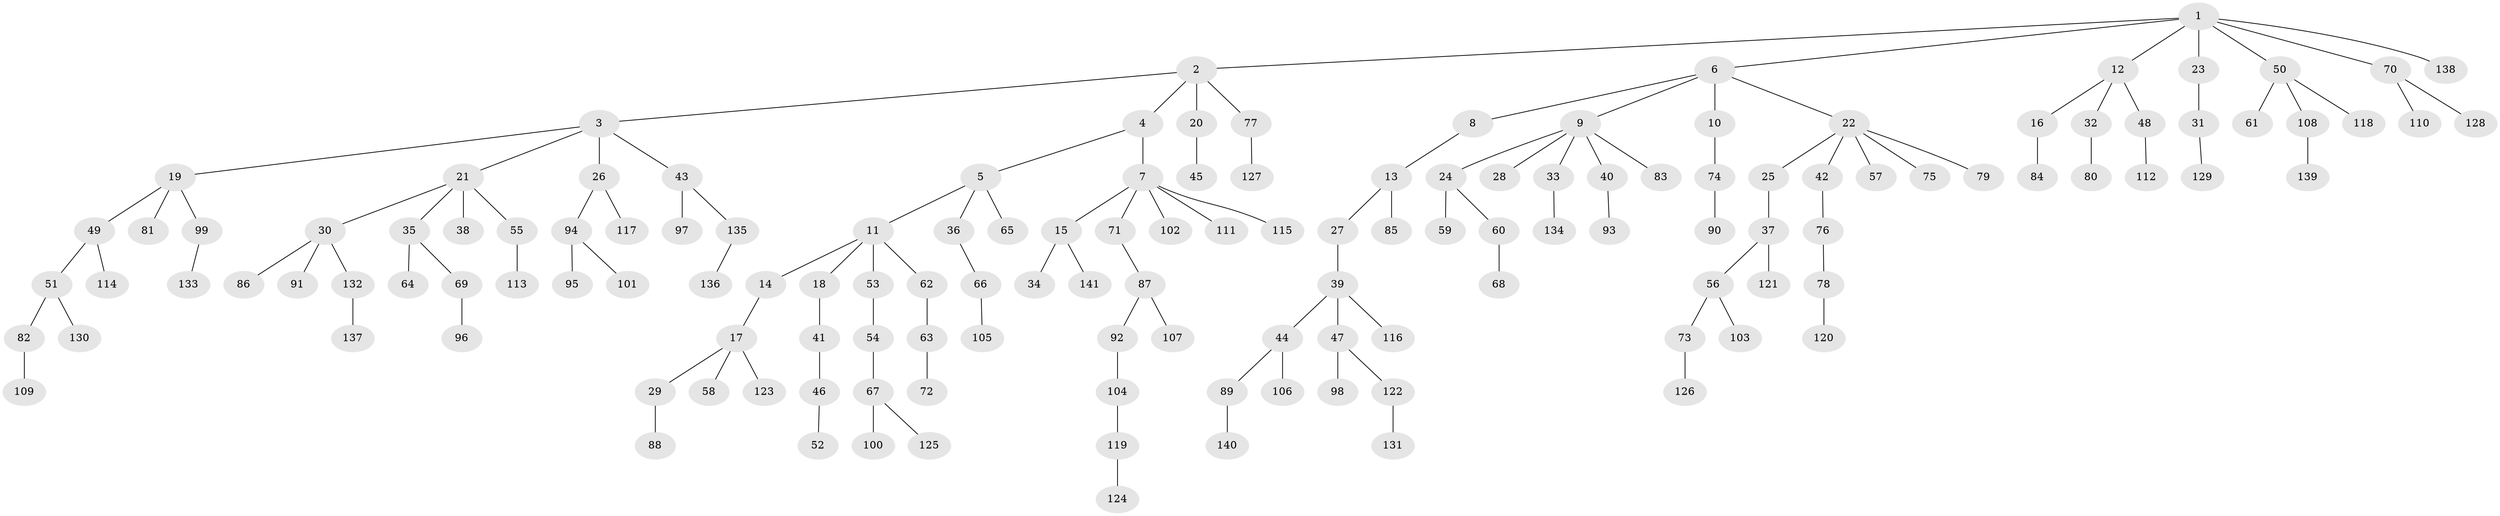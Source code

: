 // coarse degree distribution, {8: 0.010416666666666666, 5: 0.08333333333333333, 7: 0.010416666666666666, 3: 0.10416666666666667, 2: 0.23958333333333334, 4: 0.020833333333333332, 1: 0.53125}
// Generated by graph-tools (version 1.1) at 2025/42/03/06/25 10:42:04]
// undirected, 141 vertices, 140 edges
graph export_dot {
graph [start="1"]
  node [color=gray90,style=filled];
  1;
  2;
  3;
  4;
  5;
  6;
  7;
  8;
  9;
  10;
  11;
  12;
  13;
  14;
  15;
  16;
  17;
  18;
  19;
  20;
  21;
  22;
  23;
  24;
  25;
  26;
  27;
  28;
  29;
  30;
  31;
  32;
  33;
  34;
  35;
  36;
  37;
  38;
  39;
  40;
  41;
  42;
  43;
  44;
  45;
  46;
  47;
  48;
  49;
  50;
  51;
  52;
  53;
  54;
  55;
  56;
  57;
  58;
  59;
  60;
  61;
  62;
  63;
  64;
  65;
  66;
  67;
  68;
  69;
  70;
  71;
  72;
  73;
  74;
  75;
  76;
  77;
  78;
  79;
  80;
  81;
  82;
  83;
  84;
  85;
  86;
  87;
  88;
  89;
  90;
  91;
  92;
  93;
  94;
  95;
  96;
  97;
  98;
  99;
  100;
  101;
  102;
  103;
  104;
  105;
  106;
  107;
  108;
  109;
  110;
  111;
  112;
  113;
  114;
  115;
  116;
  117;
  118;
  119;
  120;
  121;
  122;
  123;
  124;
  125;
  126;
  127;
  128;
  129;
  130;
  131;
  132;
  133;
  134;
  135;
  136;
  137;
  138;
  139;
  140;
  141;
  1 -- 2;
  1 -- 6;
  1 -- 12;
  1 -- 23;
  1 -- 50;
  1 -- 70;
  1 -- 138;
  2 -- 3;
  2 -- 4;
  2 -- 20;
  2 -- 77;
  3 -- 19;
  3 -- 21;
  3 -- 26;
  3 -- 43;
  4 -- 5;
  4 -- 7;
  5 -- 11;
  5 -- 36;
  5 -- 65;
  6 -- 8;
  6 -- 9;
  6 -- 10;
  6 -- 22;
  7 -- 15;
  7 -- 71;
  7 -- 102;
  7 -- 111;
  7 -- 115;
  8 -- 13;
  9 -- 24;
  9 -- 28;
  9 -- 33;
  9 -- 40;
  9 -- 83;
  10 -- 74;
  11 -- 14;
  11 -- 18;
  11 -- 53;
  11 -- 62;
  12 -- 16;
  12 -- 32;
  12 -- 48;
  13 -- 27;
  13 -- 85;
  14 -- 17;
  15 -- 34;
  15 -- 141;
  16 -- 84;
  17 -- 29;
  17 -- 58;
  17 -- 123;
  18 -- 41;
  19 -- 49;
  19 -- 81;
  19 -- 99;
  20 -- 45;
  21 -- 30;
  21 -- 35;
  21 -- 38;
  21 -- 55;
  22 -- 25;
  22 -- 42;
  22 -- 57;
  22 -- 75;
  22 -- 79;
  23 -- 31;
  24 -- 59;
  24 -- 60;
  25 -- 37;
  26 -- 94;
  26 -- 117;
  27 -- 39;
  29 -- 88;
  30 -- 86;
  30 -- 91;
  30 -- 132;
  31 -- 129;
  32 -- 80;
  33 -- 134;
  35 -- 64;
  35 -- 69;
  36 -- 66;
  37 -- 56;
  37 -- 121;
  39 -- 44;
  39 -- 47;
  39 -- 116;
  40 -- 93;
  41 -- 46;
  42 -- 76;
  43 -- 97;
  43 -- 135;
  44 -- 89;
  44 -- 106;
  46 -- 52;
  47 -- 98;
  47 -- 122;
  48 -- 112;
  49 -- 51;
  49 -- 114;
  50 -- 61;
  50 -- 108;
  50 -- 118;
  51 -- 82;
  51 -- 130;
  53 -- 54;
  54 -- 67;
  55 -- 113;
  56 -- 73;
  56 -- 103;
  60 -- 68;
  62 -- 63;
  63 -- 72;
  66 -- 105;
  67 -- 100;
  67 -- 125;
  69 -- 96;
  70 -- 110;
  70 -- 128;
  71 -- 87;
  73 -- 126;
  74 -- 90;
  76 -- 78;
  77 -- 127;
  78 -- 120;
  82 -- 109;
  87 -- 92;
  87 -- 107;
  89 -- 140;
  92 -- 104;
  94 -- 95;
  94 -- 101;
  99 -- 133;
  104 -- 119;
  108 -- 139;
  119 -- 124;
  122 -- 131;
  132 -- 137;
  135 -- 136;
}
